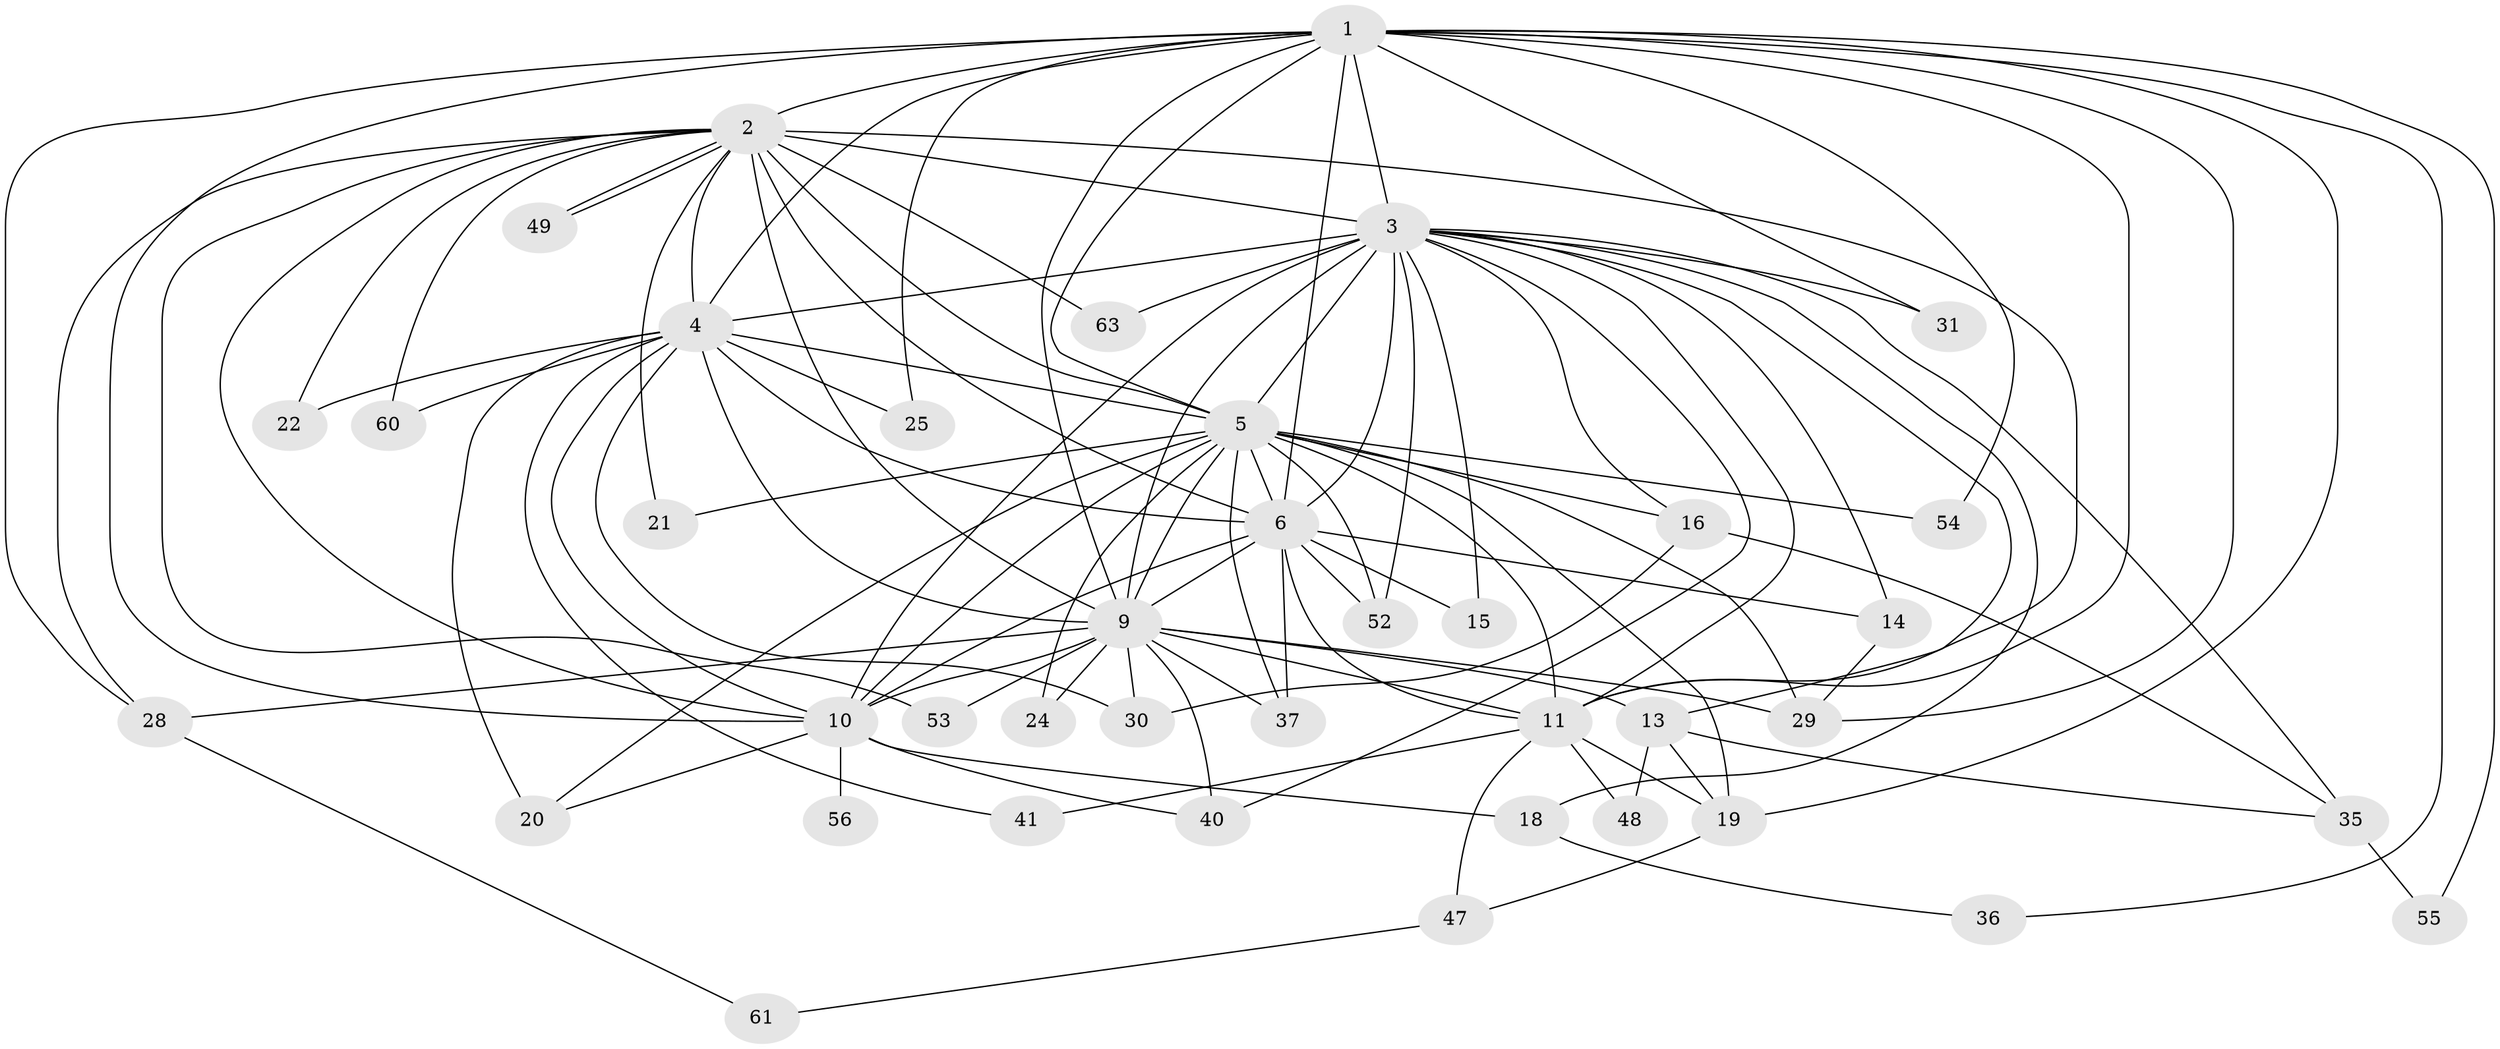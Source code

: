 // original degree distribution, {20: 0.024691358024691357, 21: 0.012345679012345678, 14: 0.012345679012345678, 16: 0.024691358024691357, 18: 0.012345679012345678, 17: 0.012345679012345678, 25: 0.012345679012345678, 13: 0.024691358024691357, 4: 0.1111111111111111, 5: 0.024691358024691357, 3: 0.20987654320987653, 2: 0.5185185185185185}
// Generated by graph-tools (version 1.1) at 2025/13/03/09/25 04:13:40]
// undirected, 40 vertices, 106 edges
graph export_dot {
graph [start="1"]
  node [color=gray90,style=filled];
  1 [super="+44"];
  2;
  3 [super="+7+17+42"];
  4;
  5 [super="+8"];
  6 [super="+57"];
  9 [super="+46+68+32+23+45+64"];
  10 [super="+43+33"];
  11 [super="+12"];
  13;
  14;
  15;
  16 [super="+50"];
  18;
  19 [super="+74+26"];
  20;
  21;
  22;
  24;
  25;
  28;
  29 [super="+65+58"];
  30;
  31;
  35 [super="+39"];
  36;
  37 [super="+76"];
  40 [super="+73"];
  41;
  47;
  48;
  49;
  52 [super="+66"];
  53;
  54;
  55;
  56;
  60;
  61;
  63;
  1 -- 2;
  1 -- 3 [weight=2];
  1 -- 4;
  1 -- 5 [weight=2];
  1 -- 6 [weight=2];
  1 -- 9;
  1 -- 10;
  1 -- 11 [weight=2];
  1 -- 25;
  1 -- 28;
  1 -- 29;
  1 -- 31;
  1 -- 36;
  1 -- 54;
  1 -- 55;
  1 -- 19;
  2 -- 3 [weight=3];
  2 -- 4;
  2 -- 5 [weight=2];
  2 -- 6 [weight=2];
  2 -- 9;
  2 -- 10;
  2 -- 21;
  2 -- 22;
  2 -- 28;
  2 -- 49;
  2 -- 49;
  2 -- 53;
  2 -- 60;
  2 -- 63;
  2 -- 11 [weight=2];
  3 -- 4 [weight=2];
  3 -- 5 [weight=7];
  3 -- 6 [weight=2];
  3 -- 9 [weight=3];
  3 -- 10 [weight=2];
  3 -- 13;
  3 -- 16;
  3 -- 52;
  3 -- 40;
  3 -- 14;
  3 -- 15;
  3 -- 63;
  3 -- 18;
  3 -- 31;
  3 -- 11;
  3 -- 35;
  4 -- 5 [weight=3];
  4 -- 6;
  4 -- 9;
  4 -- 10;
  4 -- 20;
  4 -- 22;
  4 -- 25;
  4 -- 30;
  4 -- 41;
  4 -- 60;
  5 -- 6 [weight=2];
  5 -- 9 [weight=6];
  5 -- 10 [weight=4];
  5 -- 11 [weight=5];
  5 -- 54;
  5 -- 37;
  5 -- 29 [weight=2];
  5 -- 19 [weight=2];
  5 -- 16;
  5 -- 20;
  5 -- 21;
  5 -- 52;
  5 -- 24;
  6 -- 9;
  6 -- 10;
  6 -- 14;
  6 -- 15;
  6 -- 37;
  6 -- 52;
  6 -- 11;
  9 -- 10;
  9 -- 13;
  9 -- 24;
  9 -- 30;
  9 -- 40;
  9 -- 53;
  9 -- 37;
  9 -- 11 [weight=2];
  9 -- 29 [weight=2];
  9 -- 28;
  10 -- 18;
  10 -- 40;
  10 -- 56 [weight=2];
  10 -- 20;
  11 -- 41;
  11 -- 47;
  11 -- 48;
  11 -- 19;
  13 -- 19;
  13 -- 35;
  13 -- 48;
  14 -- 29;
  16 -- 35;
  16 -- 30;
  18 -- 36;
  19 -- 47;
  28 -- 61;
  35 -- 55;
  47 -- 61;
}
